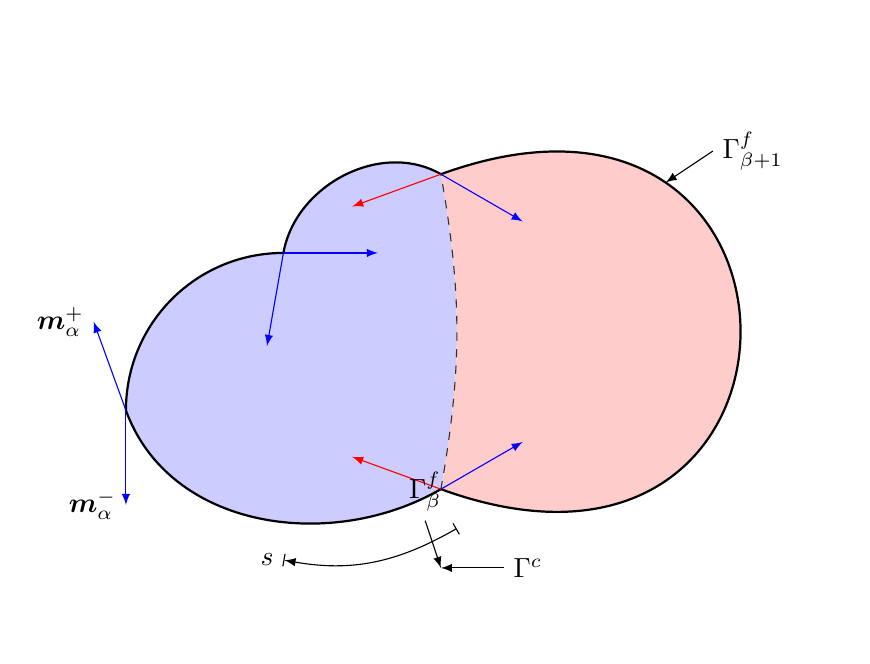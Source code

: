 \begin{tikzpicture}[>=latex,scale=2]
  \def\mlength{0.6};
  % Fill
  \begin{scope}[red]
  	\clip (0,0.5) 
  		to[out=-150,in=-70] (-2,1)
  		to[out=90,in=180] (-1,2) 
  		to[out=80,in=150] (0,2.5)
  		to[out=-80,in=80] (0,0.5);
  	\fill[fill=blue!20] (-2,0) rectangle +(5,5);
  \end{scope}
  \begin{scope}
  	\clip (0,0.5) to[out=80,in=-80] (0,2.5) .. controls +(  20:2.7) and +(-20:2.7) .. (0,0.5);
  	\fill[fill=red!20] (-1,0) rectangle +(5,5);
  \end{scope}
  
  % Lines
  \draw[thick] (0,0.5) 
  		to[out=-150,in=-70] (-2,1)
  		to[out=90,in=180] (-1,2) 
  		to[out=80,in=150] (0,2.5) coordinate[midway] (GammaF1) 
  		.. controls +(20:2.7) and +(-20:2.7) .. (0,0.5) coordinate[near start] (GammaF2) -- cycle;
  \draw[dashed,black!80] (0,0.5) to [out=80,in=-80] (0,2.5) coordinate[midway] (GammaC);
  
  % Arrows
  \draw[->,red]  (0,0.5) -- +(180- 20:\mlength);
  \draw[->,blue] (0,0.5) -- +(180-150:\mlength);
  \draw[->,blue] (-2,1)  -- +(180- 70:\mlength) node[left,black] {$\text{\boldmath$m$}_\alpha^+$};
  \draw[->,blue] (-2,1)  -- +(180+ 90:\mlength) node[left,black] {$\text{\boldmath$m$}_\alpha^-$};
  \draw[->,blue] (-1,2)  -- +(180+180:\mlength);
  \draw[->,blue] (-1,2)  -- +(180+ 80:\mlength);
  \draw[->,blue] (0,2.5) -- +(180+150:\mlength);
  \draw[->,red]  (0,2.5) -- +(180+ 20:\mlength);
  
  % Annotations
  \draw[|->|] (0.1,0.25) to[out=-150,in=-10] (-1,0.05) node[left] {$s$};
  \draw[<-] (GammaC)  -- +( 0.4,0)   node[right] {$\Gamma^c$};
  \draw[<-] (GammaF1) -- +(-0.1,0.3) node[above] {$\Gamma_{\beta}^f$};
  \draw[<-] (GammaF2) -- +( 0.3,0.2) node[right] {$\Gamma_{\beta+1}^f$};
\end{tikzpicture}